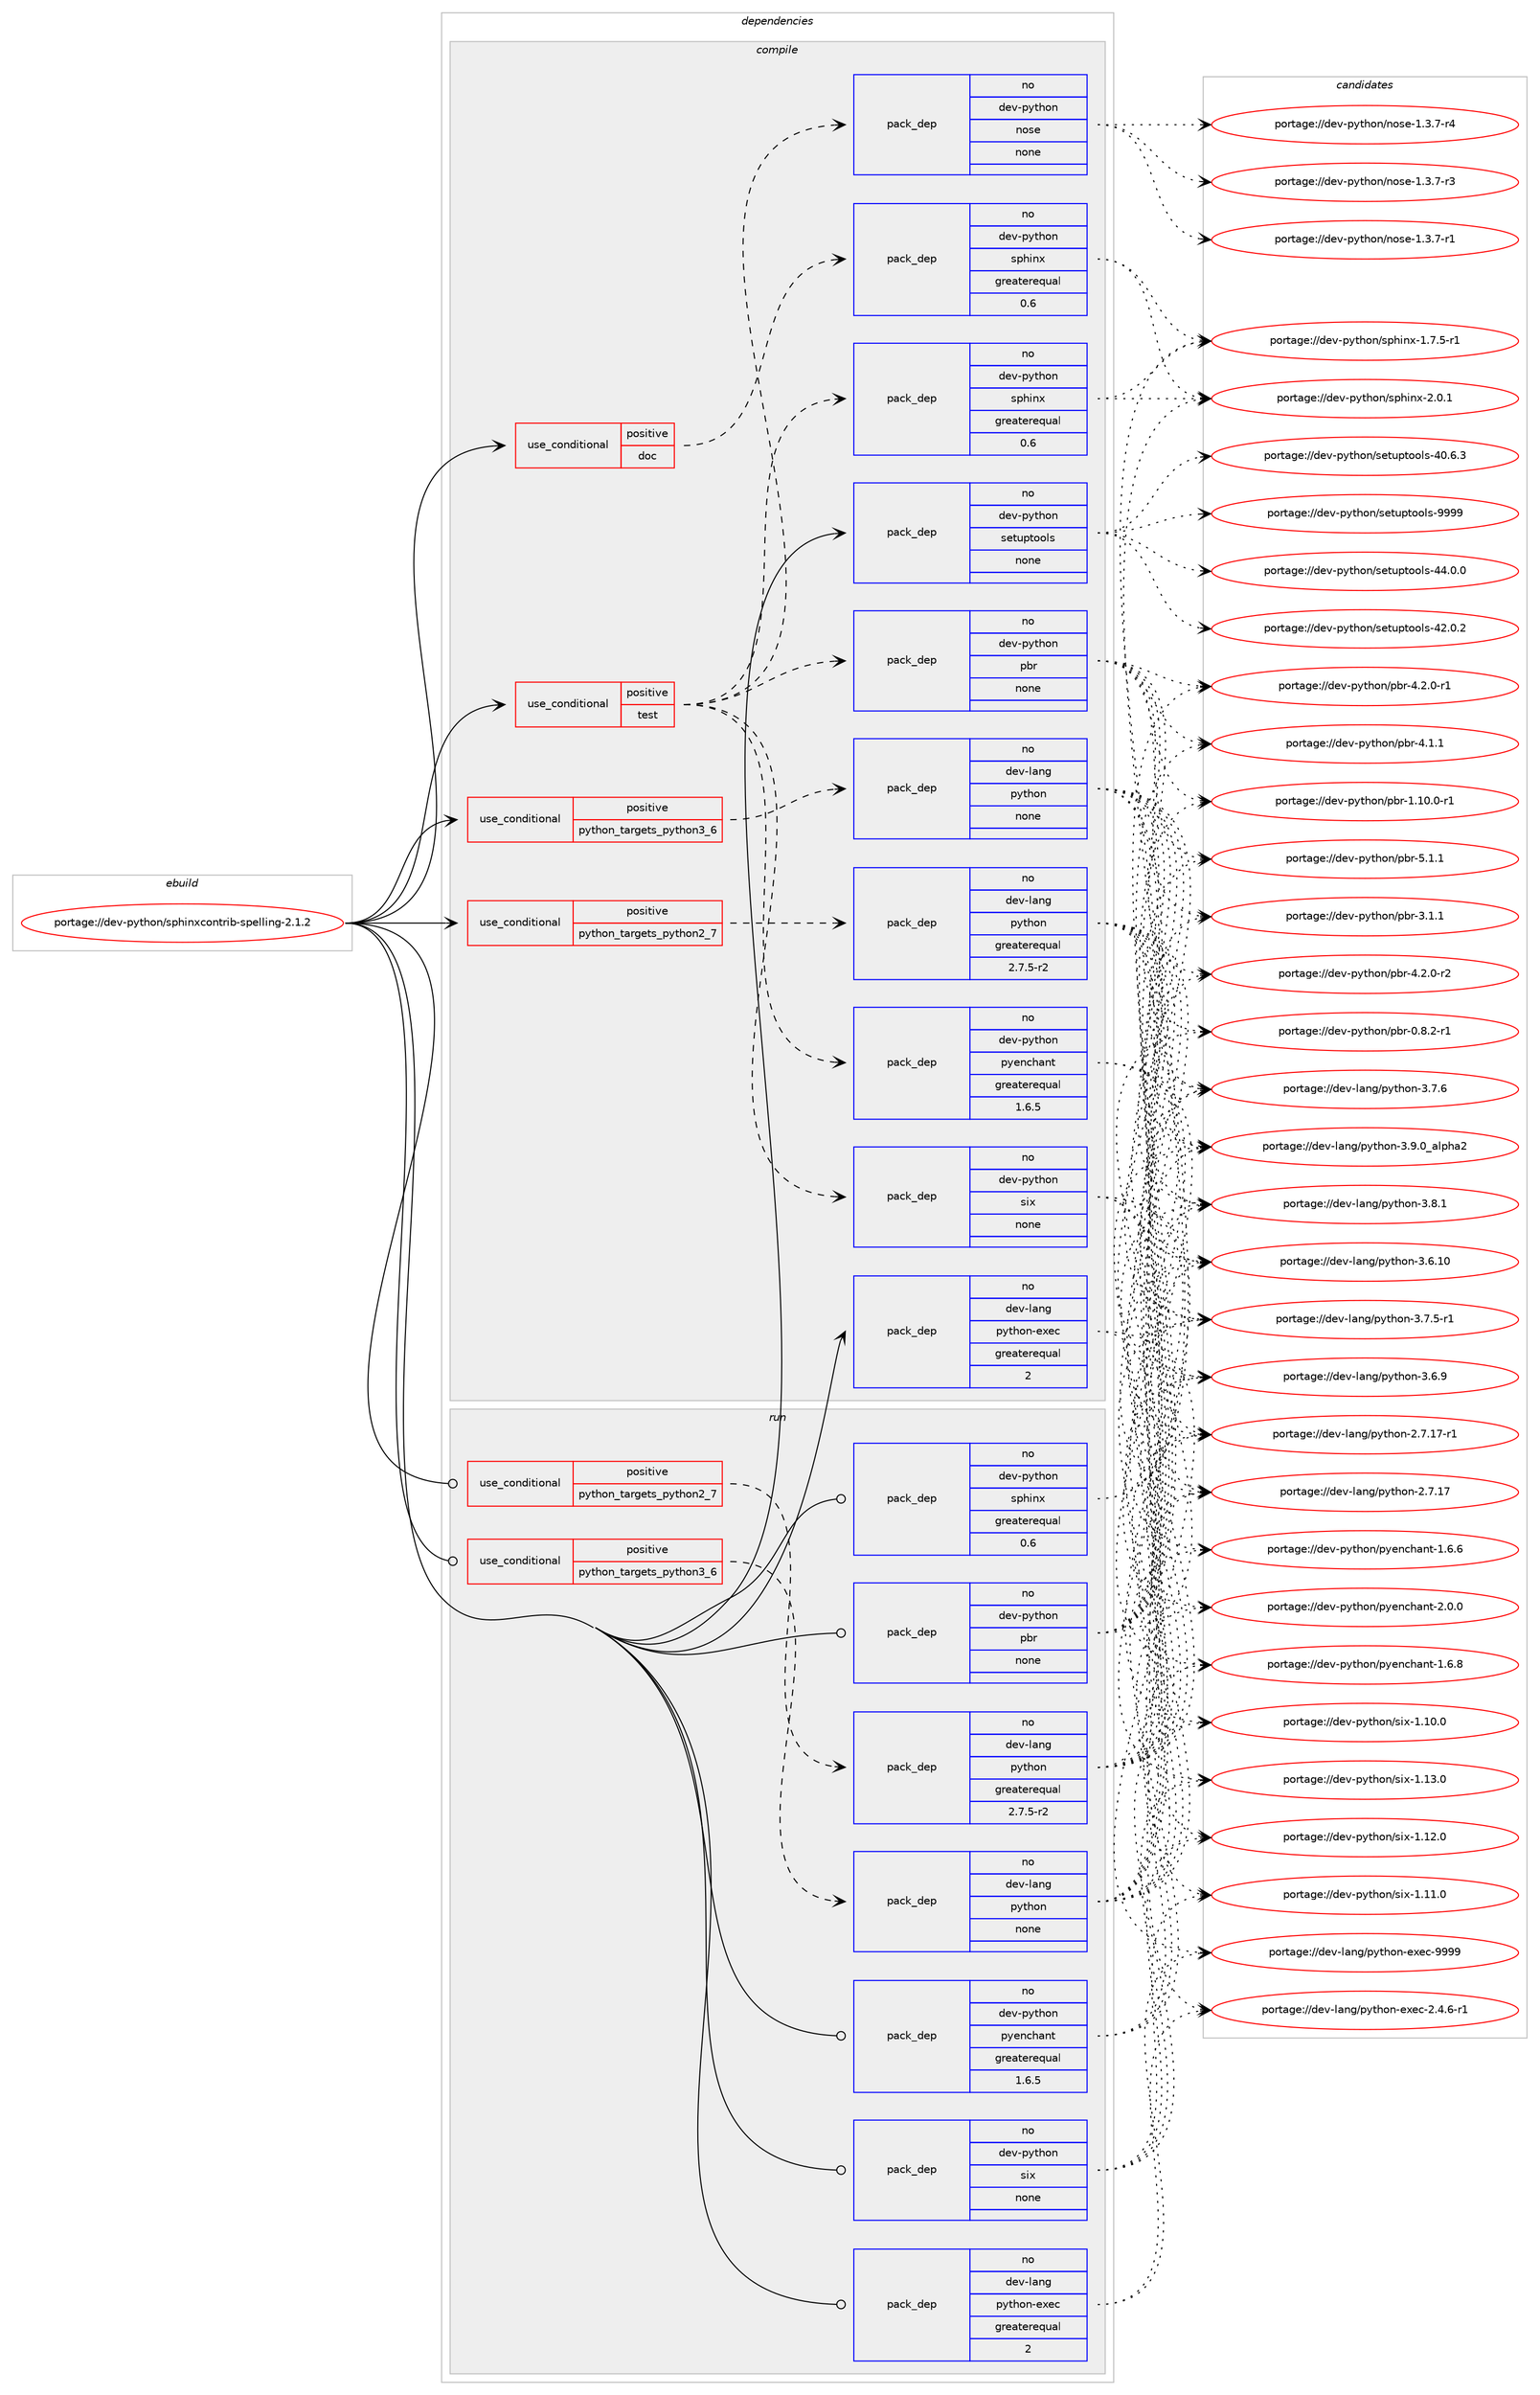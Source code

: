 digraph prolog {

# *************
# Graph options
# *************

newrank=true;
concentrate=true;
compound=true;
graph [rankdir=LR,fontname=Helvetica,fontsize=10,ranksep=1.5];#, ranksep=2.5, nodesep=0.2];
edge  [arrowhead=vee];
node  [fontname=Helvetica,fontsize=10];

# **********
# The ebuild
# **********

subgraph cluster_leftcol {
color=gray;
rank=same;
label=<<i>ebuild</i>>;
id [label="portage://dev-python/sphinxcontrib-spelling-2.1.2", color=red, width=4, href="../dev-python/sphinxcontrib-spelling-2.1.2.svg"];
}

# ****************
# The dependencies
# ****************

subgraph cluster_midcol {
color=gray;
label=<<i>dependencies</i>>;
subgraph cluster_compile {
fillcolor="#eeeeee";
style=filled;
label=<<i>compile</i>>;
subgraph cond105522 {
dependency424417 [label=<<TABLE BORDER="0" CELLBORDER="1" CELLSPACING="0" CELLPADDING="4"><TR><TD ROWSPAN="3" CELLPADDING="10">use_conditional</TD></TR><TR><TD>positive</TD></TR><TR><TD>doc</TD></TR></TABLE>>, shape=none, color=red];
subgraph pack313997 {
dependency424418 [label=<<TABLE BORDER="0" CELLBORDER="1" CELLSPACING="0" CELLPADDING="4" WIDTH="220"><TR><TD ROWSPAN="6" CELLPADDING="30">pack_dep</TD></TR><TR><TD WIDTH="110">no</TD></TR><TR><TD>dev-python</TD></TR><TR><TD>sphinx</TD></TR><TR><TD>greaterequal</TD></TR><TR><TD>0.6</TD></TR></TABLE>>, shape=none, color=blue];
}
dependency424417:e -> dependency424418:w [weight=20,style="dashed",arrowhead="vee"];
}
id:e -> dependency424417:w [weight=20,style="solid",arrowhead="vee"];
subgraph cond105523 {
dependency424419 [label=<<TABLE BORDER="0" CELLBORDER="1" CELLSPACING="0" CELLPADDING="4"><TR><TD ROWSPAN="3" CELLPADDING="10">use_conditional</TD></TR><TR><TD>positive</TD></TR><TR><TD>python_targets_python2_7</TD></TR></TABLE>>, shape=none, color=red];
subgraph pack313998 {
dependency424420 [label=<<TABLE BORDER="0" CELLBORDER="1" CELLSPACING="0" CELLPADDING="4" WIDTH="220"><TR><TD ROWSPAN="6" CELLPADDING="30">pack_dep</TD></TR><TR><TD WIDTH="110">no</TD></TR><TR><TD>dev-lang</TD></TR><TR><TD>python</TD></TR><TR><TD>greaterequal</TD></TR><TR><TD>2.7.5-r2</TD></TR></TABLE>>, shape=none, color=blue];
}
dependency424419:e -> dependency424420:w [weight=20,style="dashed",arrowhead="vee"];
}
id:e -> dependency424419:w [weight=20,style="solid",arrowhead="vee"];
subgraph cond105524 {
dependency424421 [label=<<TABLE BORDER="0" CELLBORDER="1" CELLSPACING="0" CELLPADDING="4"><TR><TD ROWSPAN="3" CELLPADDING="10">use_conditional</TD></TR><TR><TD>positive</TD></TR><TR><TD>python_targets_python3_6</TD></TR></TABLE>>, shape=none, color=red];
subgraph pack313999 {
dependency424422 [label=<<TABLE BORDER="0" CELLBORDER="1" CELLSPACING="0" CELLPADDING="4" WIDTH="220"><TR><TD ROWSPAN="6" CELLPADDING="30">pack_dep</TD></TR><TR><TD WIDTH="110">no</TD></TR><TR><TD>dev-lang</TD></TR><TR><TD>python</TD></TR><TR><TD>none</TD></TR><TR><TD></TD></TR></TABLE>>, shape=none, color=blue];
}
dependency424421:e -> dependency424422:w [weight=20,style="dashed",arrowhead="vee"];
}
id:e -> dependency424421:w [weight=20,style="solid",arrowhead="vee"];
subgraph cond105525 {
dependency424423 [label=<<TABLE BORDER="0" CELLBORDER="1" CELLSPACING="0" CELLPADDING="4"><TR><TD ROWSPAN="3" CELLPADDING="10">use_conditional</TD></TR><TR><TD>positive</TD></TR><TR><TD>test</TD></TR></TABLE>>, shape=none, color=red];
subgraph pack314000 {
dependency424424 [label=<<TABLE BORDER="0" CELLBORDER="1" CELLSPACING="0" CELLPADDING="4" WIDTH="220"><TR><TD ROWSPAN="6" CELLPADDING="30">pack_dep</TD></TR><TR><TD WIDTH="110">no</TD></TR><TR><TD>dev-python</TD></TR><TR><TD>pbr</TD></TR><TR><TD>none</TD></TR><TR><TD></TD></TR></TABLE>>, shape=none, color=blue];
}
dependency424423:e -> dependency424424:w [weight=20,style="dashed",arrowhead="vee"];
subgraph pack314001 {
dependency424425 [label=<<TABLE BORDER="0" CELLBORDER="1" CELLSPACING="0" CELLPADDING="4" WIDTH="220"><TR><TD ROWSPAN="6" CELLPADDING="30">pack_dep</TD></TR><TR><TD WIDTH="110">no</TD></TR><TR><TD>dev-python</TD></TR><TR><TD>pyenchant</TD></TR><TR><TD>greaterequal</TD></TR><TR><TD>1.6.5</TD></TR></TABLE>>, shape=none, color=blue];
}
dependency424423:e -> dependency424425:w [weight=20,style="dashed",arrowhead="vee"];
subgraph pack314002 {
dependency424426 [label=<<TABLE BORDER="0" CELLBORDER="1" CELLSPACING="0" CELLPADDING="4" WIDTH="220"><TR><TD ROWSPAN="6" CELLPADDING="30">pack_dep</TD></TR><TR><TD WIDTH="110">no</TD></TR><TR><TD>dev-python</TD></TR><TR><TD>six</TD></TR><TR><TD>none</TD></TR><TR><TD></TD></TR></TABLE>>, shape=none, color=blue];
}
dependency424423:e -> dependency424426:w [weight=20,style="dashed",arrowhead="vee"];
subgraph pack314003 {
dependency424427 [label=<<TABLE BORDER="0" CELLBORDER="1" CELLSPACING="0" CELLPADDING="4" WIDTH="220"><TR><TD ROWSPAN="6" CELLPADDING="30">pack_dep</TD></TR><TR><TD WIDTH="110">no</TD></TR><TR><TD>dev-python</TD></TR><TR><TD>sphinx</TD></TR><TR><TD>greaterequal</TD></TR><TR><TD>0.6</TD></TR></TABLE>>, shape=none, color=blue];
}
dependency424423:e -> dependency424427:w [weight=20,style="dashed",arrowhead="vee"];
subgraph pack314004 {
dependency424428 [label=<<TABLE BORDER="0" CELLBORDER="1" CELLSPACING="0" CELLPADDING="4" WIDTH="220"><TR><TD ROWSPAN="6" CELLPADDING="30">pack_dep</TD></TR><TR><TD WIDTH="110">no</TD></TR><TR><TD>dev-python</TD></TR><TR><TD>nose</TD></TR><TR><TD>none</TD></TR><TR><TD></TD></TR></TABLE>>, shape=none, color=blue];
}
dependency424423:e -> dependency424428:w [weight=20,style="dashed",arrowhead="vee"];
}
id:e -> dependency424423:w [weight=20,style="solid",arrowhead="vee"];
subgraph pack314005 {
dependency424429 [label=<<TABLE BORDER="0" CELLBORDER="1" CELLSPACING="0" CELLPADDING="4" WIDTH="220"><TR><TD ROWSPAN="6" CELLPADDING="30">pack_dep</TD></TR><TR><TD WIDTH="110">no</TD></TR><TR><TD>dev-lang</TD></TR><TR><TD>python-exec</TD></TR><TR><TD>greaterequal</TD></TR><TR><TD>2</TD></TR></TABLE>>, shape=none, color=blue];
}
id:e -> dependency424429:w [weight=20,style="solid",arrowhead="vee"];
subgraph pack314006 {
dependency424430 [label=<<TABLE BORDER="0" CELLBORDER="1" CELLSPACING="0" CELLPADDING="4" WIDTH="220"><TR><TD ROWSPAN="6" CELLPADDING="30">pack_dep</TD></TR><TR><TD WIDTH="110">no</TD></TR><TR><TD>dev-python</TD></TR><TR><TD>setuptools</TD></TR><TR><TD>none</TD></TR><TR><TD></TD></TR></TABLE>>, shape=none, color=blue];
}
id:e -> dependency424430:w [weight=20,style="solid",arrowhead="vee"];
}
subgraph cluster_compileandrun {
fillcolor="#eeeeee";
style=filled;
label=<<i>compile and run</i>>;
}
subgraph cluster_run {
fillcolor="#eeeeee";
style=filled;
label=<<i>run</i>>;
subgraph cond105526 {
dependency424431 [label=<<TABLE BORDER="0" CELLBORDER="1" CELLSPACING="0" CELLPADDING="4"><TR><TD ROWSPAN="3" CELLPADDING="10">use_conditional</TD></TR><TR><TD>positive</TD></TR><TR><TD>python_targets_python2_7</TD></TR></TABLE>>, shape=none, color=red];
subgraph pack314007 {
dependency424432 [label=<<TABLE BORDER="0" CELLBORDER="1" CELLSPACING="0" CELLPADDING="4" WIDTH="220"><TR><TD ROWSPAN="6" CELLPADDING="30">pack_dep</TD></TR><TR><TD WIDTH="110">no</TD></TR><TR><TD>dev-lang</TD></TR><TR><TD>python</TD></TR><TR><TD>greaterequal</TD></TR><TR><TD>2.7.5-r2</TD></TR></TABLE>>, shape=none, color=blue];
}
dependency424431:e -> dependency424432:w [weight=20,style="dashed",arrowhead="vee"];
}
id:e -> dependency424431:w [weight=20,style="solid",arrowhead="odot"];
subgraph cond105527 {
dependency424433 [label=<<TABLE BORDER="0" CELLBORDER="1" CELLSPACING="0" CELLPADDING="4"><TR><TD ROWSPAN="3" CELLPADDING="10">use_conditional</TD></TR><TR><TD>positive</TD></TR><TR><TD>python_targets_python3_6</TD></TR></TABLE>>, shape=none, color=red];
subgraph pack314008 {
dependency424434 [label=<<TABLE BORDER="0" CELLBORDER="1" CELLSPACING="0" CELLPADDING="4" WIDTH="220"><TR><TD ROWSPAN="6" CELLPADDING="30">pack_dep</TD></TR><TR><TD WIDTH="110">no</TD></TR><TR><TD>dev-lang</TD></TR><TR><TD>python</TD></TR><TR><TD>none</TD></TR><TR><TD></TD></TR></TABLE>>, shape=none, color=blue];
}
dependency424433:e -> dependency424434:w [weight=20,style="dashed",arrowhead="vee"];
}
id:e -> dependency424433:w [weight=20,style="solid",arrowhead="odot"];
subgraph pack314009 {
dependency424435 [label=<<TABLE BORDER="0" CELLBORDER="1" CELLSPACING="0" CELLPADDING="4" WIDTH="220"><TR><TD ROWSPAN="6" CELLPADDING="30">pack_dep</TD></TR><TR><TD WIDTH="110">no</TD></TR><TR><TD>dev-lang</TD></TR><TR><TD>python-exec</TD></TR><TR><TD>greaterequal</TD></TR><TR><TD>2</TD></TR></TABLE>>, shape=none, color=blue];
}
id:e -> dependency424435:w [weight=20,style="solid",arrowhead="odot"];
subgraph pack314010 {
dependency424436 [label=<<TABLE BORDER="0" CELLBORDER="1" CELLSPACING="0" CELLPADDING="4" WIDTH="220"><TR><TD ROWSPAN="6" CELLPADDING="30">pack_dep</TD></TR><TR><TD WIDTH="110">no</TD></TR><TR><TD>dev-python</TD></TR><TR><TD>pbr</TD></TR><TR><TD>none</TD></TR><TR><TD></TD></TR></TABLE>>, shape=none, color=blue];
}
id:e -> dependency424436:w [weight=20,style="solid",arrowhead="odot"];
subgraph pack314011 {
dependency424437 [label=<<TABLE BORDER="0" CELLBORDER="1" CELLSPACING="0" CELLPADDING="4" WIDTH="220"><TR><TD ROWSPAN="6" CELLPADDING="30">pack_dep</TD></TR><TR><TD WIDTH="110">no</TD></TR><TR><TD>dev-python</TD></TR><TR><TD>pyenchant</TD></TR><TR><TD>greaterequal</TD></TR><TR><TD>1.6.5</TD></TR></TABLE>>, shape=none, color=blue];
}
id:e -> dependency424437:w [weight=20,style="solid",arrowhead="odot"];
subgraph pack314012 {
dependency424438 [label=<<TABLE BORDER="0" CELLBORDER="1" CELLSPACING="0" CELLPADDING="4" WIDTH="220"><TR><TD ROWSPAN="6" CELLPADDING="30">pack_dep</TD></TR><TR><TD WIDTH="110">no</TD></TR><TR><TD>dev-python</TD></TR><TR><TD>six</TD></TR><TR><TD>none</TD></TR><TR><TD></TD></TR></TABLE>>, shape=none, color=blue];
}
id:e -> dependency424438:w [weight=20,style="solid",arrowhead="odot"];
subgraph pack314013 {
dependency424439 [label=<<TABLE BORDER="0" CELLBORDER="1" CELLSPACING="0" CELLPADDING="4" WIDTH="220"><TR><TD ROWSPAN="6" CELLPADDING="30">pack_dep</TD></TR><TR><TD WIDTH="110">no</TD></TR><TR><TD>dev-python</TD></TR><TR><TD>sphinx</TD></TR><TR><TD>greaterequal</TD></TR><TR><TD>0.6</TD></TR></TABLE>>, shape=none, color=blue];
}
id:e -> dependency424439:w [weight=20,style="solid",arrowhead="odot"];
}
}

# **************
# The candidates
# **************

subgraph cluster_choices {
rank=same;
color=gray;
label=<<i>candidates</i>>;

subgraph choice313997 {
color=black;
nodesep=1;
choice1001011184511212111610411111047115112104105110120455046484649 [label="portage://dev-python/sphinx-2.0.1", color=red, width=4,href="../dev-python/sphinx-2.0.1.svg"];
choice10010111845112121116104111110471151121041051101204549465546534511449 [label="portage://dev-python/sphinx-1.7.5-r1", color=red, width=4,href="../dev-python/sphinx-1.7.5-r1.svg"];
dependency424418:e -> choice1001011184511212111610411111047115112104105110120455046484649:w [style=dotted,weight="100"];
dependency424418:e -> choice10010111845112121116104111110471151121041051101204549465546534511449:w [style=dotted,weight="100"];
}
subgraph choice313998 {
color=black;
nodesep=1;
choice10010111845108971101034711212111610411111045514657464895971081121049750 [label="portage://dev-lang/python-3.9.0_alpha2", color=red, width=4,href="../dev-lang/python-3.9.0_alpha2.svg"];
choice100101118451089711010347112121116104111110455146564649 [label="portage://dev-lang/python-3.8.1", color=red, width=4,href="../dev-lang/python-3.8.1.svg"];
choice100101118451089711010347112121116104111110455146554654 [label="portage://dev-lang/python-3.7.6", color=red, width=4,href="../dev-lang/python-3.7.6.svg"];
choice1001011184510897110103471121211161041111104551465546534511449 [label="portage://dev-lang/python-3.7.5-r1", color=red, width=4,href="../dev-lang/python-3.7.5-r1.svg"];
choice100101118451089711010347112121116104111110455146544657 [label="portage://dev-lang/python-3.6.9", color=red, width=4,href="../dev-lang/python-3.6.9.svg"];
choice10010111845108971101034711212111610411111045514654464948 [label="portage://dev-lang/python-3.6.10", color=red, width=4,href="../dev-lang/python-3.6.10.svg"];
choice100101118451089711010347112121116104111110455046554649554511449 [label="portage://dev-lang/python-2.7.17-r1", color=red, width=4,href="../dev-lang/python-2.7.17-r1.svg"];
choice10010111845108971101034711212111610411111045504655464955 [label="portage://dev-lang/python-2.7.17", color=red, width=4,href="../dev-lang/python-2.7.17.svg"];
dependency424420:e -> choice10010111845108971101034711212111610411111045514657464895971081121049750:w [style=dotted,weight="100"];
dependency424420:e -> choice100101118451089711010347112121116104111110455146564649:w [style=dotted,weight="100"];
dependency424420:e -> choice100101118451089711010347112121116104111110455146554654:w [style=dotted,weight="100"];
dependency424420:e -> choice1001011184510897110103471121211161041111104551465546534511449:w [style=dotted,weight="100"];
dependency424420:e -> choice100101118451089711010347112121116104111110455146544657:w [style=dotted,weight="100"];
dependency424420:e -> choice10010111845108971101034711212111610411111045514654464948:w [style=dotted,weight="100"];
dependency424420:e -> choice100101118451089711010347112121116104111110455046554649554511449:w [style=dotted,weight="100"];
dependency424420:e -> choice10010111845108971101034711212111610411111045504655464955:w [style=dotted,weight="100"];
}
subgraph choice313999 {
color=black;
nodesep=1;
choice10010111845108971101034711212111610411111045514657464895971081121049750 [label="portage://dev-lang/python-3.9.0_alpha2", color=red, width=4,href="../dev-lang/python-3.9.0_alpha2.svg"];
choice100101118451089711010347112121116104111110455146564649 [label="portage://dev-lang/python-3.8.1", color=red, width=4,href="../dev-lang/python-3.8.1.svg"];
choice100101118451089711010347112121116104111110455146554654 [label="portage://dev-lang/python-3.7.6", color=red, width=4,href="../dev-lang/python-3.7.6.svg"];
choice1001011184510897110103471121211161041111104551465546534511449 [label="portage://dev-lang/python-3.7.5-r1", color=red, width=4,href="../dev-lang/python-3.7.5-r1.svg"];
choice100101118451089711010347112121116104111110455146544657 [label="portage://dev-lang/python-3.6.9", color=red, width=4,href="../dev-lang/python-3.6.9.svg"];
choice10010111845108971101034711212111610411111045514654464948 [label="portage://dev-lang/python-3.6.10", color=red, width=4,href="../dev-lang/python-3.6.10.svg"];
choice100101118451089711010347112121116104111110455046554649554511449 [label="portage://dev-lang/python-2.7.17-r1", color=red, width=4,href="../dev-lang/python-2.7.17-r1.svg"];
choice10010111845108971101034711212111610411111045504655464955 [label="portage://dev-lang/python-2.7.17", color=red, width=4,href="../dev-lang/python-2.7.17.svg"];
dependency424422:e -> choice10010111845108971101034711212111610411111045514657464895971081121049750:w [style=dotted,weight="100"];
dependency424422:e -> choice100101118451089711010347112121116104111110455146564649:w [style=dotted,weight="100"];
dependency424422:e -> choice100101118451089711010347112121116104111110455146554654:w [style=dotted,weight="100"];
dependency424422:e -> choice1001011184510897110103471121211161041111104551465546534511449:w [style=dotted,weight="100"];
dependency424422:e -> choice100101118451089711010347112121116104111110455146544657:w [style=dotted,weight="100"];
dependency424422:e -> choice10010111845108971101034711212111610411111045514654464948:w [style=dotted,weight="100"];
dependency424422:e -> choice100101118451089711010347112121116104111110455046554649554511449:w [style=dotted,weight="100"];
dependency424422:e -> choice10010111845108971101034711212111610411111045504655464955:w [style=dotted,weight="100"];
}
subgraph choice314000 {
color=black;
nodesep=1;
choice100101118451121211161041111104711298114455346494649 [label="portage://dev-python/pbr-5.1.1", color=red, width=4,href="../dev-python/pbr-5.1.1.svg"];
choice1001011184511212111610411111047112981144552465046484511450 [label="portage://dev-python/pbr-4.2.0-r2", color=red, width=4,href="../dev-python/pbr-4.2.0-r2.svg"];
choice1001011184511212111610411111047112981144552465046484511449 [label="portage://dev-python/pbr-4.2.0-r1", color=red, width=4,href="../dev-python/pbr-4.2.0-r1.svg"];
choice100101118451121211161041111104711298114455246494649 [label="portage://dev-python/pbr-4.1.1", color=red, width=4,href="../dev-python/pbr-4.1.1.svg"];
choice100101118451121211161041111104711298114455146494649 [label="portage://dev-python/pbr-3.1.1", color=red, width=4,href="../dev-python/pbr-3.1.1.svg"];
choice100101118451121211161041111104711298114454946494846484511449 [label="portage://dev-python/pbr-1.10.0-r1", color=red, width=4,href="../dev-python/pbr-1.10.0-r1.svg"];
choice1001011184511212111610411111047112981144548465646504511449 [label="portage://dev-python/pbr-0.8.2-r1", color=red, width=4,href="../dev-python/pbr-0.8.2-r1.svg"];
dependency424424:e -> choice100101118451121211161041111104711298114455346494649:w [style=dotted,weight="100"];
dependency424424:e -> choice1001011184511212111610411111047112981144552465046484511450:w [style=dotted,weight="100"];
dependency424424:e -> choice1001011184511212111610411111047112981144552465046484511449:w [style=dotted,weight="100"];
dependency424424:e -> choice100101118451121211161041111104711298114455246494649:w [style=dotted,weight="100"];
dependency424424:e -> choice100101118451121211161041111104711298114455146494649:w [style=dotted,weight="100"];
dependency424424:e -> choice100101118451121211161041111104711298114454946494846484511449:w [style=dotted,weight="100"];
dependency424424:e -> choice1001011184511212111610411111047112981144548465646504511449:w [style=dotted,weight="100"];
}
subgraph choice314001 {
color=black;
nodesep=1;
choice10010111845112121116104111110471121211011109910497110116455046484648 [label="portage://dev-python/pyenchant-2.0.0", color=red, width=4,href="../dev-python/pyenchant-2.0.0.svg"];
choice10010111845112121116104111110471121211011109910497110116454946544656 [label="portage://dev-python/pyenchant-1.6.8", color=red, width=4,href="../dev-python/pyenchant-1.6.8.svg"];
choice10010111845112121116104111110471121211011109910497110116454946544654 [label="portage://dev-python/pyenchant-1.6.6", color=red, width=4,href="../dev-python/pyenchant-1.6.6.svg"];
dependency424425:e -> choice10010111845112121116104111110471121211011109910497110116455046484648:w [style=dotted,weight="100"];
dependency424425:e -> choice10010111845112121116104111110471121211011109910497110116454946544656:w [style=dotted,weight="100"];
dependency424425:e -> choice10010111845112121116104111110471121211011109910497110116454946544654:w [style=dotted,weight="100"];
}
subgraph choice314002 {
color=black;
nodesep=1;
choice100101118451121211161041111104711510512045494649514648 [label="portage://dev-python/six-1.13.0", color=red, width=4,href="../dev-python/six-1.13.0.svg"];
choice100101118451121211161041111104711510512045494649504648 [label="portage://dev-python/six-1.12.0", color=red, width=4,href="../dev-python/six-1.12.0.svg"];
choice100101118451121211161041111104711510512045494649494648 [label="portage://dev-python/six-1.11.0", color=red, width=4,href="../dev-python/six-1.11.0.svg"];
choice100101118451121211161041111104711510512045494649484648 [label="portage://dev-python/six-1.10.0", color=red, width=4,href="../dev-python/six-1.10.0.svg"];
dependency424426:e -> choice100101118451121211161041111104711510512045494649514648:w [style=dotted,weight="100"];
dependency424426:e -> choice100101118451121211161041111104711510512045494649504648:w [style=dotted,weight="100"];
dependency424426:e -> choice100101118451121211161041111104711510512045494649494648:w [style=dotted,weight="100"];
dependency424426:e -> choice100101118451121211161041111104711510512045494649484648:w [style=dotted,weight="100"];
}
subgraph choice314003 {
color=black;
nodesep=1;
choice1001011184511212111610411111047115112104105110120455046484649 [label="portage://dev-python/sphinx-2.0.1", color=red, width=4,href="../dev-python/sphinx-2.0.1.svg"];
choice10010111845112121116104111110471151121041051101204549465546534511449 [label="portage://dev-python/sphinx-1.7.5-r1", color=red, width=4,href="../dev-python/sphinx-1.7.5-r1.svg"];
dependency424427:e -> choice1001011184511212111610411111047115112104105110120455046484649:w [style=dotted,weight="100"];
dependency424427:e -> choice10010111845112121116104111110471151121041051101204549465546534511449:w [style=dotted,weight="100"];
}
subgraph choice314004 {
color=black;
nodesep=1;
choice10010111845112121116104111110471101111151014549465146554511452 [label="portage://dev-python/nose-1.3.7-r4", color=red, width=4,href="../dev-python/nose-1.3.7-r4.svg"];
choice10010111845112121116104111110471101111151014549465146554511451 [label="portage://dev-python/nose-1.3.7-r3", color=red, width=4,href="../dev-python/nose-1.3.7-r3.svg"];
choice10010111845112121116104111110471101111151014549465146554511449 [label="portage://dev-python/nose-1.3.7-r1", color=red, width=4,href="../dev-python/nose-1.3.7-r1.svg"];
dependency424428:e -> choice10010111845112121116104111110471101111151014549465146554511452:w [style=dotted,weight="100"];
dependency424428:e -> choice10010111845112121116104111110471101111151014549465146554511451:w [style=dotted,weight="100"];
dependency424428:e -> choice10010111845112121116104111110471101111151014549465146554511449:w [style=dotted,weight="100"];
}
subgraph choice314005 {
color=black;
nodesep=1;
choice10010111845108971101034711212111610411111045101120101994557575757 [label="portage://dev-lang/python-exec-9999", color=red, width=4,href="../dev-lang/python-exec-9999.svg"];
choice10010111845108971101034711212111610411111045101120101994550465246544511449 [label="portage://dev-lang/python-exec-2.4.6-r1", color=red, width=4,href="../dev-lang/python-exec-2.4.6-r1.svg"];
dependency424429:e -> choice10010111845108971101034711212111610411111045101120101994557575757:w [style=dotted,weight="100"];
dependency424429:e -> choice10010111845108971101034711212111610411111045101120101994550465246544511449:w [style=dotted,weight="100"];
}
subgraph choice314006 {
color=black;
nodesep=1;
choice10010111845112121116104111110471151011161171121161111111081154557575757 [label="portage://dev-python/setuptools-9999", color=red, width=4,href="../dev-python/setuptools-9999.svg"];
choice100101118451121211161041111104711510111611711211611111110811545525246484648 [label="portage://dev-python/setuptools-44.0.0", color=red, width=4,href="../dev-python/setuptools-44.0.0.svg"];
choice100101118451121211161041111104711510111611711211611111110811545525046484650 [label="portage://dev-python/setuptools-42.0.2", color=red, width=4,href="../dev-python/setuptools-42.0.2.svg"];
choice100101118451121211161041111104711510111611711211611111110811545524846544651 [label="portage://dev-python/setuptools-40.6.3", color=red, width=4,href="../dev-python/setuptools-40.6.3.svg"];
dependency424430:e -> choice10010111845112121116104111110471151011161171121161111111081154557575757:w [style=dotted,weight="100"];
dependency424430:e -> choice100101118451121211161041111104711510111611711211611111110811545525246484648:w [style=dotted,weight="100"];
dependency424430:e -> choice100101118451121211161041111104711510111611711211611111110811545525046484650:w [style=dotted,weight="100"];
dependency424430:e -> choice100101118451121211161041111104711510111611711211611111110811545524846544651:w [style=dotted,weight="100"];
}
subgraph choice314007 {
color=black;
nodesep=1;
choice10010111845108971101034711212111610411111045514657464895971081121049750 [label="portage://dev-lang/python-3.9.0_alpha2", color=red, width=4,href="../dev-lang/python-3.9.0_alpha2.svg"];
choice100101118451089711010347112121116104111110455146564649 [label="portage://dev-lang/python-3.8.1", color=red, width=4,href="../dev-lang/python-3.8.1.svg"];
choice100101118451089711010347112121116104111110455146554654 [label="portage://dev-lang/python-3.7.6", color=red, width=4,href="../dev-lang/python-3.7.6.svg"];
choice1001011184510897110103471121211161041111104551465546534511449 [label="portage://dev-lang/python-3.7.5-r1", color=red, width=4,href="../dev-lang/python-3.7.5-r1.svg"];
choice100101118451089711010347112121116104111110455146544657 [label="portage://dev-lang/python-3.6.9", color=red, width=4,href="../dev-lang/python-3.6.9.svg"];
choice10010111845108971101034711212111610411111045514654464948 [label="portage://dev-lang/python-3.6.10", color=red, width=4,href="../dev-lang/python-3.6.10.svg"];
choice100101118451089711010347112121116104111110455046554649554511449 [label="portage://dev-lang/python-2.7.17-r1", color=red, width=4,href="../dev-lang/python-2.7.17-r1.svg"];
choice10010111845108971101034711212111610411111045504655464955 [label="portage://dev-lang/python-2.7.17", color=red, width=4,href="../dev-lang/python-2.7.17.svg"];
dependency424432:e -> choice10010111845108971101034711212111610411111045514657464895971081121049750:w [style=dotted,weight="100"];
dependency424432:e -> choice100101118451089711010347112121116104111110455146564649:w [style=dotted,weight="100"];
dependency424432:e -> choice100101118451089711010347112121116104111110455146554654:w [style=dotted,weight="100"];
dependency424432:e -> choice1001011184510897110103471121211161041111104551465546534511449:w [style=dotted,weight="100"];
dependency424432:e -> choice100101118451089711010347112121116104111110455146544657:w [style=dotted,weight="100"];
dependency424432:e -> choice10010111845108971101034711212111610411111045514654464948:w [style=dotted,weight="100"];
dependency424432:e -> choice100101118451089711010347112121116104111110455046554649554511449:w [style=dotted,weight="100"];
dependency424432:e -> choice10010111845108971101034711212111610411111045504655464955:w [style=dotted,weight="100"];
}
subgraph choice314008 {
color=black;
nodesep=1;
choice10010111845108971101034711212111610411111045514657464895971081121049750 [label="portage://dev-lang/python-3.9.0_alpha2", color=red, width=4,href="../dev-lang/python-3.9.0_alpha2.svg"];
choice100101118451089711010347112121116104111110455146564649 [label="portage://dev-lang/python-3.8.1", color=red, width=4,href="../dev-lang/python-3.8.1.svg"];
choice100101118451089711010347112121116104111110455146554654 [label="portage://dev-lang/python-3.7.6", color=red, width=4,href="../dev-lang/python-3.7.6.svg"];
choice1001011184510897110103471121211161041111104551465546534511449 [label="portage://dev-lang/python-3.7.5-r1", color=red, width=4,href="../dev-lang/python-3.7.5-r1.svg"];
choice100101118451089711010347112121116104111110455146544657 [label="portage://dev-lang/python-3.6.9", color=red, width=4,href="../dev-lang/python-3.6.9.svg"];
choice10010111845108971101034711212111610411111045514654464948 [label="portage://dev-lang/python-3.6.10", color=red, width=4,href="../dev-lang/python-3.6.10.svg"];
choice100101118451089711010347112121116104111110455046554649554511449 [label="portage://dev-lang/python-2.7.17-r1", color=red, width=4,href="../dev-lang/python-2.7.17-r1.svg"];
choice10010111845108971101034711212111610411111045504655464955 [label="portage://dev-lang/python-2.7.17", color=red, width=4,href="../dev-lang/python-2.7.17.svg"];
dependency424434:e -> choice10010111845108971101034711212111610411111045514657464895971081121049750:w [style=dotted,weight="100"];
dependency424434:e -> choice100101118451089711010347112121116104111110455146564649:w [style=dotted,weight="100"];
dependency424434:e -> choice100101118451089711010347112121116104111110455146554654:w [style=dotted,weight="100"];
dependency424434:e -> choice1001011184510897110103471121211161041111104551465546534511449:w [style=dotted,weight="100"];
dependency424434:e -> choice100101118451089711010347112121116104111110455146544657:w [style=dotted,weight="100"];
dependency424434:e -> choice10010111845108971101034711212111610411111045514654464948:w [style=dotted,weight="100"];
dependency424434:e -> choice100101118451089711010347112121116104111110455046554649554511449:w [style=dotted,weight="100"];
dependency424434:e -> choice10010111845108971101034711212111610411111045504655464955:w [style=dotted,weight="100"];
}
subgraph choice314009 {
color=black;
nodesep=1;
choice10010111845108971101034711212111610411111045101120101994557575757 [label="portage://dev-lang/python-exec-9999", color=red, width=4,href="../dev-lang/python-exec-9999.svg"];
choice10010111845108971101034711212111610411111045101120101994550465246544511449 [label="portage://dev-lang/python-exec-2.4.6-r1", color=red, width=4,href="../dev-lang/python-exec-2.4.6-r1.svg"];
dependency424435:e -> choice10010111845108971101034711212111610411111045101120101994557575757:w [style=dotted,weight="100"];
dependency424435:e -> choice10010111845108971101034711212111610411111045101120101994550465246544511449:w [style=dotted,weight="100"];
}
subgraph choice314010 {
color=black;
nodesep=1;
choice100101118451121211161041111104711298114455346494649 [label="portage://dev-python/pbr-5.1.1", color=red, width=4,href="../dev-python/pbr-5.1.1.svg"];
choice1001011184511212111610411111047112981144552465046484511450 [label="portage://dev-python/pbr-4.2.0-r2", color=red, width=4,href="../dev-python/pbr-4.2.0-r2.svg"];
choice1001011184511212111610411111047112981144552465046484511449 [label="portage://dev-python/pbr-4.2.0-r1", color=red, width=4,href="../dev-python/pbr-4.2.0-r1.svg"];
choice100101118451121211161041111104711298114455246494649 [label="portage://dev-python/pbr-4.1.1", color=red, width=4,href="../dev-python/pbr-4.1.1.svg"];
choice100101118451121211161041111104711298114455146494649 [label="portage://dev-python/pbr-3.1.1", color=red, width=4,href="../dev-python/pbr-3.1.1.svg"];
choice100101118451121211161041111104711298114454946494846484511449 [label="portage://dev-python/pbr-1.10.0-r1", color=red, width=4,href="../dev-python/pbr-1.10.0-r1.svg"];
choice1001011184511212111610411111047112981144548465646504511449 [label="portage://dev-python/pbr-0.8.2-r1", color=red, width=4,href="../dev-python/pbr-0.8.2-r1.svg"];
dependency424436:e -> choice100101118451121211161041111104711298114455346494649:w [style=dotted,weight="100"];
dependency424436:e -> choice1001011184511212111610411111047112981144552465046484511450:w [style=dotted,weight="100"];
dependency424436:e -> choice1001011184511212111610411111047112981144552465046484511449:w [style=dotted,weight="100"];
dependency424436:e -> choice100101118451121211161041111104711298114455246494649:w [style=dotted,weight="100"];
dependency424436:e -> choice100101118451121211161041111104711298114455146494649:w [style=dotted,weight="100"];
dependency424436:e -> choice100101118451121211161041111104711298114454946494846484511449:w [style=dotted,weight="100"];
dependency424436:e -> choice1001011184511212111610411111047112981144548465646504511449:w [style=dotted,weight="100"];
}
subgraph choice314011 {
color=black;
nodesep=1;
choice10010111845112121116104111110471121211011109910497110116455046484648 [label="portage://dev-python/pyenchant-2.0.0", color=red, width=4,href="../dev-python/pyenchant-2.0.0.svg"];
choice10010111845112121116104111110471121211011109910497110116454946544656 [label="portage://dev-python/pyenchant-1.6.8", color=red, width=4,href="../dev-python/pyenchant-1.6.8.svg"];
choice10010111845112121116104111110471121211011109910497110116454946544654 [label="portage://dev-python/pyenchant-1.6.6", color=red, width=4,href="../dev-python/pyenchant-1.6.6.svg"];
dependency424437:e -> choice10010111845112121116104111110471121211011109910497110116455046484648:w [style=dotted,weight="100"];
dependency424437:e -> choice10010111845112121116104111110471121211011109910497110116454946544656:w [style=dotted,weight="100"];
dependency424437:e -> choice10010111845112121116104111110471121211011109910497110116454946544654:w [style=dotted,weight="100"];
}
subgraph choice314012 {
color=black;
nodesep=1;
choice100101118451121211161041111104711510512045494649514648 [label="portage://dev-python/six-1.13.0", color=red, width=4,href="../dev-python/six-1.13.0.svg"];
choice100101118451121211161041111104711510512045494649504648 [label="portage://dev-python/six-1.12.0", color=red, width=4,href="../dev-python/six-1.12.0.svg"];
choice100101118451121211161041111104711510512045494649494648 [label="portage://dev-python/six-1.11.0", color=red, width=4,href="../dev-python/six-1.11.0.svg"];
choice100101118451121211161041111104711510512045494649484648 [label="portage://dev-python/six-1.10.0", color=red, width=4,href="../dev-python/six-1.10.0.svg"];
dependency424438:e -> choice100101118451121211161041111104711510512045494649514648:w [style=dotted,weight="100"];
dependency424438:e -> choice100101118451121211161041111104711510512045494649504648:w [style=dotted,weight="100"];
dependency424438:e -> choice100101118451121211161041111104711510512045494649494648:w [style=dotted,weight="100"];
dependency424438:e -> choice100101118451121211161041111104711510512045494649484648:w [style=dotted,weight="100"];
}
subgraph choice314013 {
color=black;
nodesep=1;
choice1001011184511212111610411111047115112104105110120455046484649 [label="portage://dev-python/sphinx-2.0.1", color=red, width=4,href="../dev-python/sphinx-2.0.1.svg"];
choice10010111845112121116104111110471151121041051101204549465546534511449 [label="portage://dev-python/sphinx-1.7.5-r1", color=red, width=4,href="../dev-python/sphinx-1.7.5-r1.svg"];
dependency424439:e -> choice1001011184511212111610411111047115112104105110120455046484649:w [style=dotted,weight="100"];
dependency424439:e -> choice10010111845112121116104111110471151121041051101204549465546534511449:w [style=dotted,weight="100"];
}
}

}

